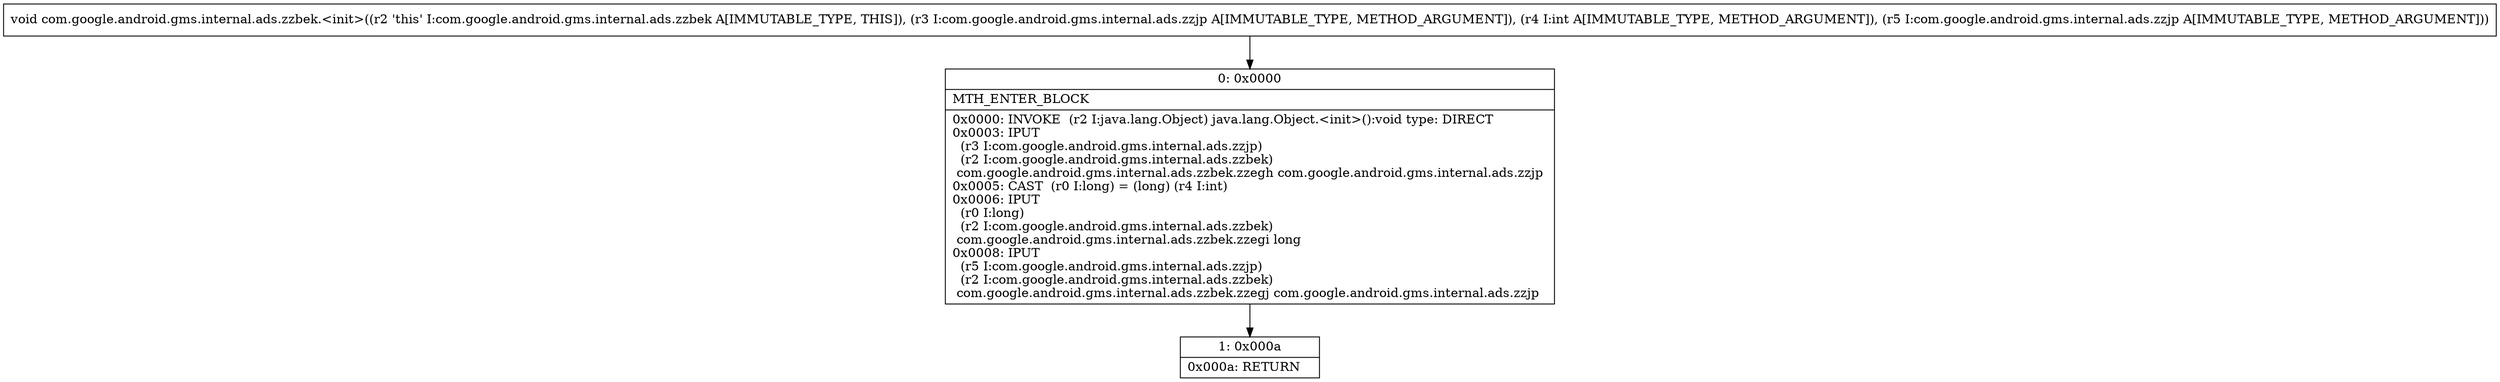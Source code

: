 digraph "CFG forcom.google.android.gms.internal.ads.zzbek.\<init\>(Lcom\/google\/android\/gms\/internal\/ads\/zzjp;ILcom\/google\/android\/gms\/internal\/ads\/zzjp;)V" {
Node_0 [shape=record,label="{0\:\ 0x0000|MTH_ENTER_BLOCK\l|0x0000: INVOKE  (r2 I:java.lang.Object) java.lang.Object.\<init\>():void type: DIRECT \l0x0003: IPUT  \l  (r3 I:com.google.android.gms.internal.ads.zzjp)\l  (r2 I:com.google.android.gms.internal.ads.zzbek)\l com.google.android.gms.internal.ads.zzbek.zzegh com.google.android.gms.internal.ads.zzjp \l0x0005: CAST  (r0 I:long) = (long) (r4 I:int) \l0x0006: IPUT  \l  (r0 I:long)\l  (r2 I:com.google.android.gms.internal.ads.zzbek)\l com.google.android.gms.internal.ads.zzbek.zzegi long \l0x0008: IPUT  \l  (r5 I:com.google.android.gms.internal.ads.zzjp)\l  (r2 I:com.google.android.gms.internal.ads.zzbek)\l com.google.android.gms.internal.ads.zzbek.zzegj com.google.android.gms.internal.ads.zzjp \l}"];
Node_1 [shape=record,label="{1\:\ 0x000a|0x000a: RETURN   \l}"];
MethodNode[shape=record,label="{void com.google.android.gms.internal.ads.zzbek.\<init\>((r2 'this' I:com.google.android.gms.internal.ads.zzbek A[IMMUTABLE_TYPE, THIS]), (r3 I:com.google.android.gms.internal.ads.zzjp A[IMMUTABLE_TYPE, METHOD_ARGUMENT]), (r4 I:int A[IMMUTABLE_TYPE, METHOD_ARGUMENT]), (r5 I:com.google.android.gms.internal.ads.zzjp A[IMMUTABLE_TYPE, METHOD_ARGUMENT])) }"];
MethodNode -> Node_0;
Node_0 -> Node_1;
}

